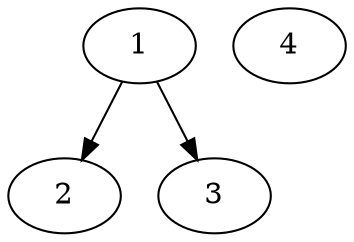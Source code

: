 digraph G {
	1;
	2;
	3;
	4;

	1 -> 2 [village=Dortmund; name=Schubert_Avenue; heightLimit=3; weight=10; primaryType=mainStreet; secondaryType=none;];
	1 -> 3 [village=Dortmund; name=Schubert_AvenueTwo; heightLimit=3; weight=10; primaryType=sideStreet; secondaryType=none;];

}